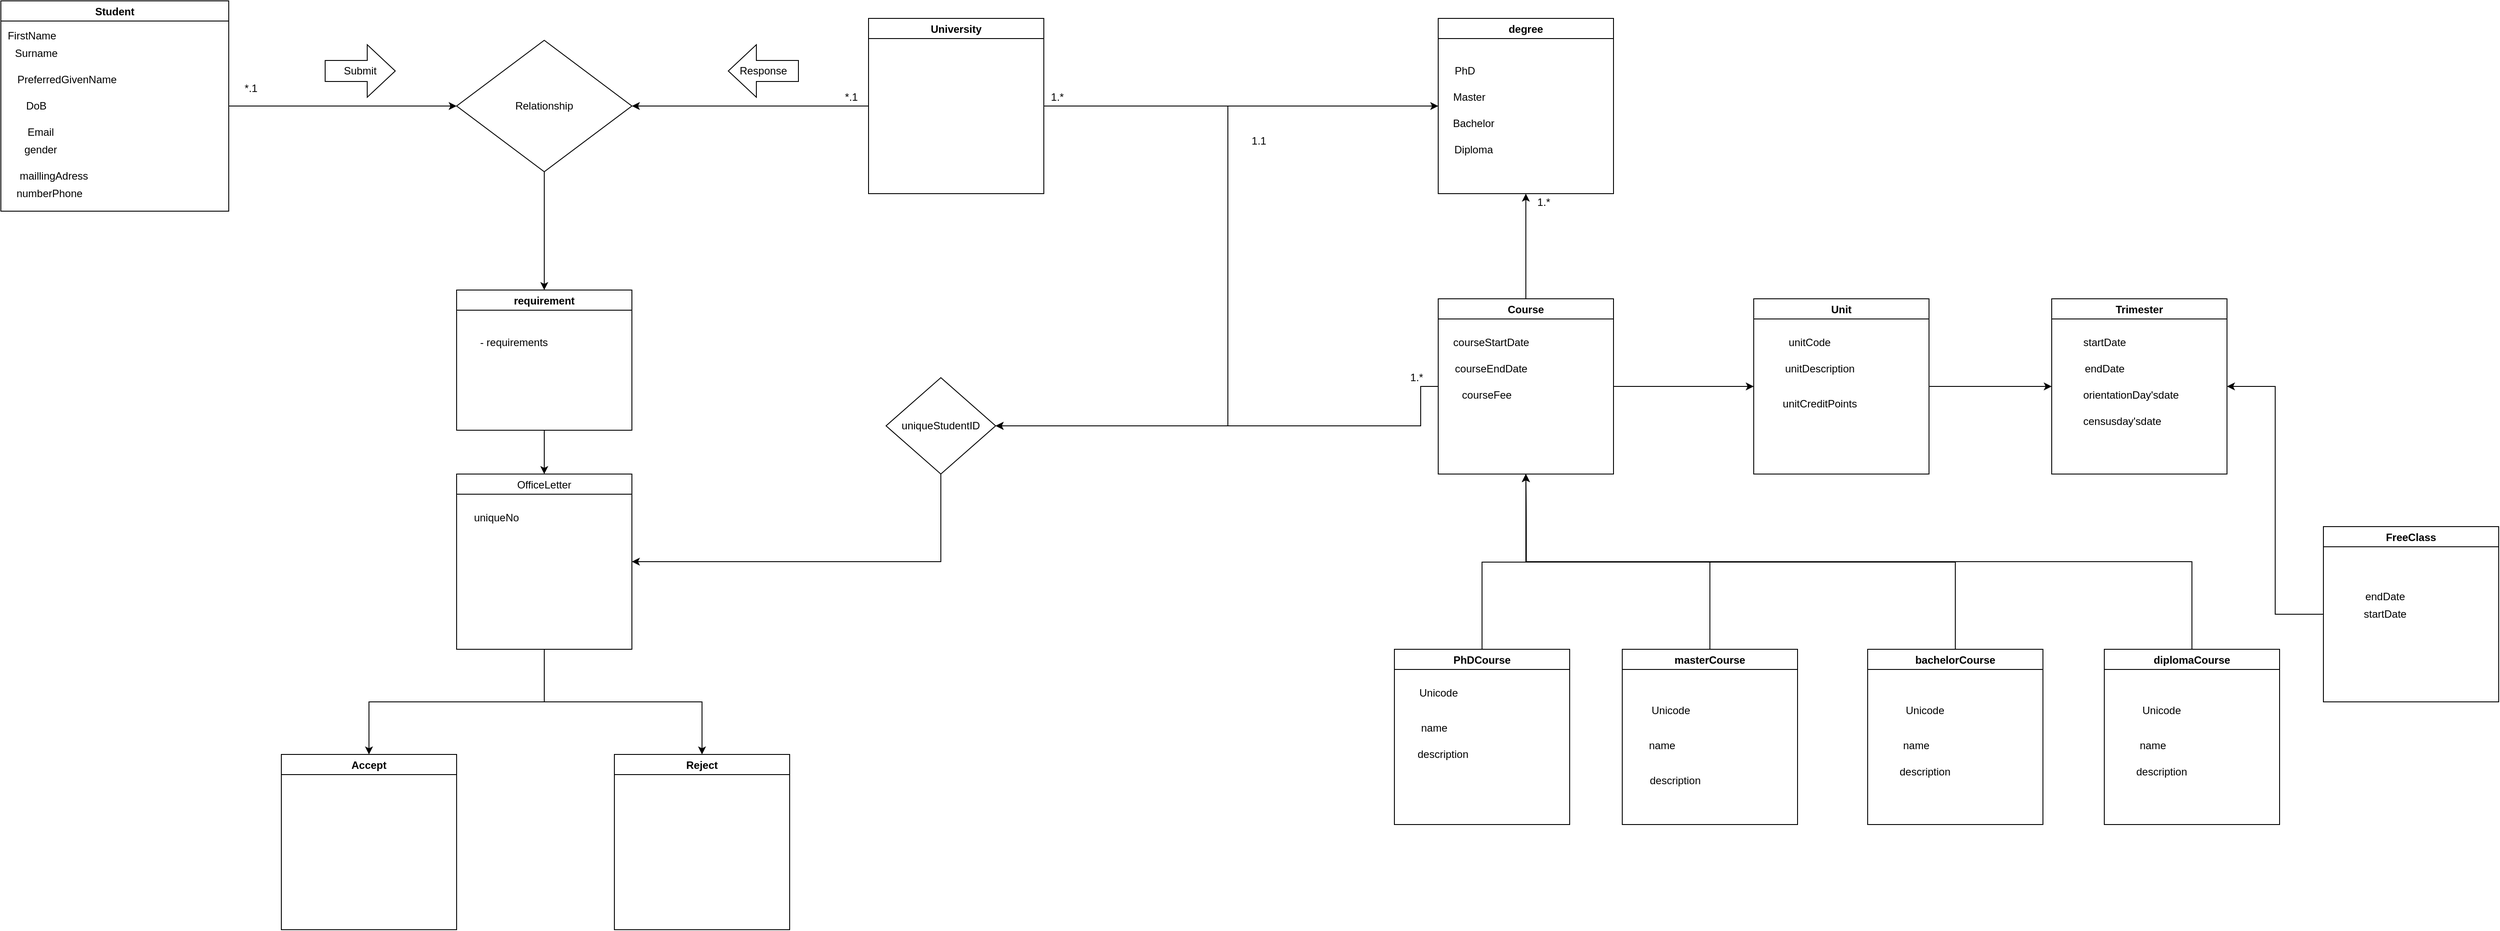 <mxfile version="17.4.0" type="github">
  <diagram id="CFCI64DsFvEYkzeo85w2" name="Page-1">
    <mxGraphModel dx="6278" dy="4178" grid="1" gridSize="10" guides="1" tooltips="1" connect="1" arrows="1" fold="1" page="1" pageScale="1" pageWidth="4681" pageHeight="3300" math="0" shadow="0">
      <root>
        <mxCell id="0" />
        <mxCell id="1" parent="0" />
        <mxCell id="yr03mUkh0l-cAhAUMMdQ-56" style="edgeStyle=orthogonalEdgeStyle;rounded=0;orthogonalLoop=1;jettySize=auto;html=1;entryX=0;entryY=0.5;entryDx=0;entryDy=0;" edge="1" parent="1" source="yr03mUkh0l-cAhAUMMdQ-1" target="yr03mUkh0l-cAhAUMMdQ-5">
          <mxGeometry relative="1" as="geometry" />
        </mxCell>
        <mxCell id="yr03mUkh0l-cAhAUMMdQ-74" style="edgeStyle=orthogonalEdgeStyle;rounded=0;orthogonalLoop=1;jettySize=auto;html=1;exitX=0;exitY=0.5;exitDx=0;exitDy=0;" edge="1" parent="1" source="yr03mUkh0l-cAhAUMMdQ-1">
          <mxGeometry relative="1" as="geometry">
            <mxPoint x="180" y="60" as="targetPoint" />
          </mxGeometry>
        </mxCell>
        <mxCell id="yr03mUkh0l-cAhAUMMdQ-1" value="University" style="swimlane;startSize=23;" vertex="1" parent="1">
          <mxGeometry x="450" y="-40" width="200" height="200" as="geometry" />
        </mxCell>
        <mxCell id="yr03mUkh0l-cAhAUMMdQ-121" style="edgeStyle=orthogonalEdgeStyle;rounded=0;orthogonalLoop=1;jettySize=auto;html=1;exitX=0;exitY=0.5;exitDx=0;exitDy=0;entryX=1;entryY=0.5;entryDx=0;entryDy=0;" edge="1" parent="1" source="yr03mUkh0l-cAhAUMMdQ-5" target="yr03mUkh0l-cAhAUMMdQ-120">
          <mxGeometry relative="1" as="geometry">
            <Array as="points">
              <mxPoint x="860" y="60" />
              <mxPoint x="860" y="425" />
            </Array>
          </mxGeometry>
        </mxCell>
        <mxCell id="yr03mUkh0l-cAhAUMMdQ-5" value="degree" style="swimlane;" vertex="1" parent="1">
          <mxGeometry x="1100" y="-40" width="200" height="200" as="geometry" />
        </mxCell>
        <mxCell id="yr03mUkh0l-cAhAUMMdQ-18" value="PhD" style="text;html=1;align=center;verticalAlign=middle;resizable=0;points=[];autosize=1;strokeColor=none;fillColor=none;" vertex="1" parent="yr03mUkh0l-cAhAUMMdQ-5">
          <mxGeometry x="10" y="50" width="40" height="20" as="geometry" />
        </mxCell>
        <mxCell id="yr03mUkh0l-cAhAUMMdQ-19" value="Master" style="text;html=1;align=center;verticalAlign=middle;resizable=0;points=[];autosize=1;strokeColor=none;fillColor=none;" vertex="1" parent="yr03mUkh0l-cAhAUMMdQ-5">
          <mxGeometry x="10" y="80" width="50" height="20" as="geometry" />
        </mxCell>
        <mxCell id="yr03mUkh0l-cAhAUMMdQ-20" value="Bachelor" style="text;html=1;align=center;verticalAlign=middle;resizable=0;points=[];autosize=1;strokeColor=none;fillColor=none;" vertex="1" parent="yr03mUkh0l-cAhAUMMdQ-5">
          <mxGeometry x="10" y="110" width="60" height="20" as="geometry" />
        </mxCell>
        <mxCell id="yr03mUkh0l-cAhAUMMdQ-22" value="Diploma" style="text;html=1;align=center;verticalAlign=middle;resizable=0;points=[];autosize=1;strokeColor=none;fillColor=none;" vertex="1" parent="yr03mUkh0l-cAhAUMMdQ-5">
          <mxGeometry x="10" y="140" width="60" height="20" as="geometry" />
        </mxCell>
        <mxCell id="yr03mUkh0l-cAhAUMMdQ-112" style="edgeStyle=orthogonalEdgeStyle;rounded=0;orthogonalLoop=1;jettySize=auto;html=1;exitX=0.5;exitY=0;exitDx=0;exitDy=0;" edge="1" parent="1" source="yr03mUkh0l-cAhAUMMdQ-26">
          <mxGeometry relative="1" as="geometry">
            <mxPoint x="1200" y="480" as="targetPoint" />
          </mxGeometry>
        </mxCell>
        <mxCell id="yr03mUkh0l-cAhAUMMdQ-26" value="masterCourse" style="swimlane;" vertex="1" parent="1">
          <mxGeometry x="1310" y="680" width="200" height="200" as="geometry" />
        </mxCell>
        <mxCell id="yr03mUkh0l-cAhAUMMdQ-38" value="name" style="text;html=1;align=center;verticalAlign=middle;resizable=0;points=[];autosize=1;strokeColor=none;fillColor=none;" vertex="1" parent="yr03mUkh0l-cAhAUMMdQ-26">
          <mxGeometry x="20" y="100" width="50" height="20" as="geometry" />
        </mxCell>
        <mxCell id="yr03mUkh0l-cAhAUMMdQ-39" value="Unicode" style="text;html=1;align=center;verticalAlign=middle;resizable=0;points=[];autosize=1;strokeColor=none;fillColor=none;" vertex="1" parent="yr03mUkh0l-cAhAUMMdQ-26">
          <mxGeometry x="25" y="60" width="60" height="20" as="geometry" />
        </mxCell>
        <mxCell id="yr03mUkh0l-cAhAUMMdQ-37" value="description" style="text;html=1;align=center;verticalAlign=middle;resizable=0;points=[];autosize=1;strokeColor=none;fillColor=none;" vertex="1" parent="yr03mUkh0l-cAhAUMMdQ-26">
          <mxGeometry x="25" y="140" width="70" height="20" as="geometry" />
        </mxCell>
        <mxCell id="yr03mUkh0l-cAhAUMMdQ-111" style="edgeStyle=orthogonalEdgeStyle;rounded=0;orthogonalLoop=1;jettySize=auto;html=1;" edge="1" parent="1" source="yr03mUkh0l-cAhAUMMdQ-27">
          <mxGeometry relative="1" as="geometry">
            <mxPoint x="1200" y="480" as="targetPoint" />
          </mxGeometry>
        </mxCell>
        <mxCell id="yr03mUkh0l-cAhAUMMdQ-27" value="PhDCourse" style="swimlane;" vertex="1" parent="1">
          <mxGeometry x="1050" y="680" width="200" height="200" as="geometry" />
        </mxCell>
        <mxCell id="yr03mUkh0l-cAhAUMMdQ-82" value="description" style="text;html=1;align=center;verticalAlign=middle;resizable=0;points=[];autosize=1;strokeColor=none;fillColor=none;" vertex="1" parent="yr03mUkh0l-cAhAUMMdQ-27">
          <mxGeometry x="20" y="110" width="70" height="20" as="geometry" />
        </mxCell>
        <mxCell id="yr03mUkh0l-cAhAUMMdQ-83" value="name" style="text;html=1;align=center;verticalAlign=middle;resizable=0;points=[];autosize=1;strokeColor=none;fillColor=none;" vertex="1" parent="yr03mUkh0l-cAhAUMMdQ-27">
          <mxGeometry x="20" y="80" width="50" height="20" as="geometry" />
        </mxCell>
        <mxCell id="yr03mUkh0l-cAhAUMMdQ-84" value="Unicode" style="text;html=1;align=center;verticalAlign=middle;resizable=0;points=[];autosize=1;strokeColor=none;fillColor=none;" vertex="1" parent="yr03mUkh0l-cAhAUMMdQ-27">
          <mxGeometry x="20" y="40" width="60" height="20" as="geometry" />
        </mxCell>
        <mxCell id="yr03mUkh0l-cAhAUMMdQ-113" style="edgeStyle=orthogonalEdgeStyle;rounded=0;orthogonalLoop=1;jettySize=auto;html=1;exitX=0.5;exitY=0;exitDx=0;exitDy=0;" edge="1" parent="1" source="yr03mUkh0l-cAhAUMMdQ-28">
          <mxGeometry relative="1" as="geometry">
            <mxPoint x="1200" y="480" as="targetPoint" />
          </mxGeometry>
        </mxCell>
        <mxCell id="yr03mUkh0l-cAhAUMMdQ-28" value="bachelorCourse" style="swimlane;" vertex="1" parent="1">
          <mxGeometry x="1590" y="680" width="200" height="200" as="geometry" />
        </mxCell>
        <mxCell id="yr03mUkh0l-cAhAUMMdQ-40" value="description" style="text;html=1;align=center;verticalAlign=middle;resizable=0;points=[];autosize=1;strokeColor=none;fillColor=none;" vertex="1" parent="yr03mUkh0l-cAhAUMMdQ-28">
          <mxGeometry x="30" y="130" width="70" height="20" as="geometry" />
        </mxCell>
        <mxCell id="yr03mUkh0l-cAhAUMMdQ-41" value="name" style="text;html=1;align=center;verticalAlign=middle;resizable=0;points=[];autosize=1;strokeColor=none;fillColor=none;" vertex="1" parent="yr03mUkh0l-cAhAUMMdQ-28">
          <mxGeometry x="30" y="100" width="50" height="20" as="geometry" />
        </mxCell>
        <mxCell id="yr03mUkh0l-cAhAUMMdQ-42" value="Unicode" style="text;html=1;align=center;verticalAlign=middle;resizable=0;points=[];autosize=1;strokeColor=none;fillColor=none;" vertex="1" parent="yr03mUkh0l-cAhAUMMdQ-28">
          <mxGeometry x="35" y="60" width="60" height="20" as="geometry" />
        </mxCell>
        <mxCell id="yr03mUkh0l-cAhAUMMdQ-132" style="edgeStyle=orthogonalEdgeStyle;rounded=0;orthogonalLoop=1;jettySize=auto;html=1;exitX=0.5;exitY=0;exitDx=0;exitDy=0;entryX=0.5;entryY=1;entryDx=0;entryDy=0;" edge="1" parent="1" source="yr03mUkh0l-cAhAUMMdQ-29" target="yr03mUkh0l-cAhAUMMdQ-97">
          <mxGeometry relative="1" as="geometry" />
        </mxCell>
        <mxCell id="yr03mUkh0l-cAhAUMMdQ-29" value="diplomaCourse" style="swimlane;" vertex="1" parent="1">
          <mxGeometry x="1860" y="680" width="200" height="200" as="geometry" />
        </mxCell>
        <mxCell id="yr03mUkh0l-cAhAUMMdQ-46" value="description" style="text;html=1;align=center;verticalAlign=middle;resizable=0;points=[];autosize=1;strokeColor=none;fillColor=none;" vertex="1" parent="yr03mUkh0l-cAhAUMMdQ-29">
          <mxGeometry x="30" y="130" width="70" height="20" as="geometry" />
        </mxCell>
        <mxCell id="yr03mUkh0l-cAhAUMMdQ-47" value="name" style="text;html=1;align=center;verticalAlign=middle;resizable=0;points=[];autosize=1;strokeColor=none;fillColor=none;" vertex="1" parent="yr03mUkh0l-cAhAUMMdQ-29">
          <mxGeometry x="30" y="100" width="50" height="20" as="geometry" />
        </mxCell>
        <mxCell id="yr03mUkh0l-cAhAUMMdQ-48" value="Unicode" style="text;html=1;align=center;verticalAlign=middle;resizable=0;points=[];autosize=1;strokeColor=none;fillColor=none;" vertex="1" parent="yr03mUkh0l-cAhAUMMdQ-29">
          <mxGeometry x="35" y="60" width="60" height="20" as="geometry" />
        </mxCell>
        <mxCell id="yr03mUkh0l-cAhAUMMdQ-73" style="edgeStyle=orthogonalEdgeStyle;rounded=0;orthogonalLoop=1;jettySize=auto;html=1;exitX=1;exitY=0.5;exitDx=0;exitDy=0;entryX=0;entryY=0.5;entryDx=0;entryDy=0;" edge="1" parent="1" source="yr03mUkh0l-cAhAUMMdQ-54">
          <mxGeometry relative="1" as="geometry">
            <mxPoint x="-20" y="60" as="targetPoint" />
          </mxGeometry>
        </mxCell>
        <mxCell id="yr03mUkh0l-cAhAUMMdQ-54" value="Student" style="swimlane;" vertex="1" parent="1">
          <mxGeometry x="-540" y="-60" width="260" height="240" as="geometry" />
        </mxCell>
        <mxCell id="yr03mUkh0l-cAhAUMMdQ-58" value="FirstName" style="text;html=1;align=center;verticalAlign=middle;resizable=0;points=[];autosize=1;strokeColor=none;fillColor=none;" vertex="1" parent="yr03mUkh0l-cAhAUMMdQ-54">
          <mxGeometry y="30" width="70" height="20" as="geometry" />
        </mxCell>
        <mxCell id="yr03mUkh0l-cAhAUMMdQ-59" value="Surname" style="text;html=1;align=center;verticalAlign=middle;resizable=0;points=[];autosize=1;strokeColor=none;fillColor=none;" vertex="1" parent="yr03mUkh0l-cAhAUMMdQ-54">
          <mxGeometry x="10" y="50" width="60" height="20" as="geometry" />
        </mxCell>
        <mxCell id="yr03mUkh0l-cAhAUMMdQ-60" value="PreferredGivenName" style="text;html=1;align=center;verticalAlign=middle;resizable=0;points=[];autosize=1;strokeColor=none;fillColor=none;" vertex="1" parent="yr03mUkh0l-cAhAUMMdQ-54">
          <mxGeometry x="10" y="80" width="130" height="20" as="geometry" />
        </mxCell>
        <mxCell id="yr03mUkh0l-cAhAUMMdQ-61" value="DoB" style="text;html=1;align=center;verticalAlign=middle;resizable=0;points=[];autosize=1;strokeColor=none;fillColor=none;" vertex="1" parent="yr03mUkh0l-cAhAUMMdQ-54">
          <mxGeometry x="20" y="110" width="40" height="20" as="geometry" />
        </mxCell>
        <mxCell id="yr03mUkh0l-cAhAUMMdQ-62" value="Email" style="text;html=1;align=center;verticalAlign=middle;resizable=0;points=[];autosize=1;strokeColor=none;fillColor=none;" vertex="1" parent="yr03mUkh0l-cAhAUMMdQ-54">
          <mxGeometry x="20" y="140" width="50" height="20" as="geometry" />
        </mxCell>
        <mxCell id="yr03mUkh0l-cAhAUMMdQ-63" value="gender" style="text;html=1;align=center;verticalAlign=middle;resizable=0;points=[];autosize=1;strokeColor=none;fillColor=none;" vertex="1" parent="yr03mUkh0l-cAhAUMMdQ-54">
          <mxGeometry x="20" y="160" width="50" height="20" as="geometry" />
        </mxCell>
        <mxCell id="yr03mUkh0l-cAhAUMMdQ-64" value="maillingAdress" style="text;html=1;align=center;verticalAlign=middle;resizable=0;points=[];autosize=1;strokeColor=none;fillColor=none;" vertex="1" parent="yr03mUkh0l-cAhAUMMdQ-54">
          <mxGeometry x="15" y="190" width="90" height="20" as="geometry" />
        </mxCell>
        <mxCell id="yr03mUkh0l-cAhAUMMdQ-67" value="numberPhone" style="text;html=1;align=center;verticalAlign=middle;resizable=0;points=[];autosize=1;strokeColor=none;fillColor=none;" vertex="1" parent="yr03mUkh0l-cAhAUMMdQ-54">
          <mxGeometry x="10" y="210" width="90" height="20" as="geometry" />
        </mxCell>
        <mxCell id="yr03mUkh0l-cAhAUMMdQ-80" style="edgeStyle=orthogonalEdgeStyle;rounded=0;orthogonalLoop=1;jettySize=auto;html=1;exitX=0.5;exitY=1;exitDx=0;exitDy=0;entryX=0.5;entryY=0;entryDx=0;entryDy=0;" edge="1" parent="1" source="yr03mUkh0l-cAhAUMMdQ-79">
          <mxGeometry relative="1" as="geometry">
            <mxPoint x="80" y="270" as="targetPoint" />
          </mxGeometry>
        </mxCell>
        <mxCell id="yr03mUkh0l-cAhAUMMdQ-79" value="Relationship" style="rhombus;whiteSpace=wrap;html=1;" vertex="1" parent="1">
          <mxGeometry x="-20" y="-15" width="200" height="150" as="geometry" />
        </mxCell>
        <mxCell id="yr03mUkh0l-cAhAUMMdQ-103" style="edgeStyle=orthogonalEdgeStyle;rounded=0;orthogonalLoop=1;jettySize=auto;html=1;exitX=0.5;exitY=1;exitDx=0;exitDy=0;entryX=0.5;entryY=0;entryDx=0;entryDy=0;" edge="1" parent="1" source="yr03mUkh0l-cAhAUMMdQ-89" target="yr03mUkh0l-cAhAUMMdQ-92">
          <mxGeometry relative="1" as="geometry" />
        </mxCell>
        <mxCell id="yr03mUkh0l-cAhAUMMdQ-89" value="requirement" style="swimlane;" vertex="1" parent="1">
          <mxGeometry x="-20" y="270" width="200" height="160" as="geometry" />
        </mxCell>
        <mxCell id="yr03mUkh0l-cAhAUMMdQ-91" value="- requirements" style="text;html=1;align=center;verticalAlign=middle;resizable=0;points=[];autosize=1;strokeColor=none;fillColor=none;" vertex="1" parent="yr03mUkh0l-cAhAUMMdQ-89">
          <mxGeometry x="20" y="50" width="90" height="20" as="geometry" />
        </mxCell>
        <mxCell id="yr03mUkh0l-cAhAUMMdQ-128" style="edgeStyle=orthogonalEdgeStyle;rounded=0;orthogonalLoop=1;jettySize=auto;html=1;exitX=0.5;exitY=1;exitDx=0;exitDy=0;" edge="1" parent="1" source="yr03mUkh0l-cAhAUMMdQ-92" target="yr03mUkh0l-cAhAUMMdQ-129">
          <mxGeometry relative="1" as="geometry">
            <mxPoint x="-120" y="770" as="targetPoint" />
          </mxGeometry>
        </mxCell>
        <mxCell id="yr03mUkh0l-cAhAUMMdQ-131" style="edgeStyle=orthogonalEdgeStyle;rounded=0;orthogonalLoop=1;jettySize=auto;html=1;entryX=0.5;entryY=0;entryDx=0;entryDy=0;" edge="1" parent="1" source="yr03mUkh0l-cAhAUMMdQ-92" target="yr03mUkh0l-cAhAUMMdQ-130">
          <mxGeometry relative="1" as="geometry" />
        </mxCell>
        <mxCell id="yr03mUkh0l-cAhAUMMdQ-92" value="OfficeLetter" style="swimlane;fontStyle=0" vertex="1" parent="1">
          <mxGeometry x="-20" y="480" width="200" height="200" as="geometry" />
        </mxCell>
        <mxCell id="yr03mUkh0l-cAhAUMMdQ-93" value="uniqueNo" style="text;html=1;align=center;verticalAlign=middle;resizable=0;points=[];autosize=1;strokeColor=none;fillColor=none;" vertex="1" parent="yr03mUkh0l-cAhAUMMdQ-92">
          <mxGeometry x="10" y="40" width="70" height="20" as="geometry" />
        </mxCell>
        <mxCell id="yr03mUkh0l-cAhAUMMdQ-104" style="edgeStyle=orthogonalEdgeStyle;rounded=0;orthogonalLoop=1;jettySize=auto;html=1;entryX=0.5;entryY=1;entryDx=0;entryDy=0;" edge="1" parent="1" source="yr03mUkh0l-cAhAUMMdQ-97" target="yr03mUkh0l-cAhAUMMdQ-5">
          <mxGeometry relative="1" as="geometry" />
        </mxCell>
        <mxCell id="yr03mUkh0l-cAhAUMMdQ-122" style="edgeStyle=orthogonalEdgeStyle;rounded=0;orthogonalLoop=1;jettySize=auto;html=1;entryX=1;entryY=0.5;entryDx=0;entryDy=0;" edge="1" parent="1" source="yr03mUkh0l-cAhAUMMdQ-97" target="yr03mUkh0l-cAhAUMMdQ-120">
          <mxGeometry relative="1" as="geometry">
            <Array as="points">
              <mxPoint x="1080" y="380" />
              <mxPoint x="1080" y="425" />
            </Array>
          </mxGeometry>
        </mxCell>
        <mxCell id="yr03mUkh0l-cAhAUMMdQ-140" style="edgeStyle=orthogonalEdgeStyle;rounded=0;orthogonalLoop=1;jettySize=auto;html=1;exitX=1;exitY=0.5;exitDx=0;exitDy=0;entryX=0;entryY=0.5;entryDx=0;entryDy=0;" edge="1" parent="1" source="yr03mUkh0l-cAhAUMMdQ-97" target="yr03mUkh0l-cAhAUMMdQ-134">
          <mxGeometry relative="1" as="geometry" />
        </mxCell>
        <mxCell id="yr03mUkh0l-cAhAUMMdQ-97" value="Course" style="swimlane;" vertex="1" parent="1">
          <mxGeometry x="1100" y="280" width="200" height="200" as="geometry" />
        </mxCell>
        <mxCell id="yr03mUkh0l-cAhAUMMdQ-118" value="courseStartDate" style="text;html=1;align=center;verticalAlign=middle;resizable=0;points=[];autosize=1;strokeColor=none;fillColor=none;" vertex="1" parent="yr03mUkh0l-cAhAUMMdQ-97">
          <mxGeometry x="10" y="40" width="100" height="20" as="geometry" />
        </mxCell>
        <mxCell id="yr03mUkh0l-cAhAUMMdQ-119" value="courseEndDate" style="text;html=1;align=center;verticalAlign=middle;resizable=0;points=[];autosize=1;strokeColor=none;fillColor=none;" vertex="1" parent="yr03mUkh0l-cAhAUMMdQ-97">
          <mxGeometry x="10" y="70" width="100" height="20" as="geometry" />
        </mxCell>
        <mxCell id="yr03mUkh0l-cAhAUMMdQ-126" value="courseFee" style="text;html=1;align=center;verticalAlign=middle;resizable=0;points=[];autosize=1;strokeColor=none;fillColor=none;" vertex="1" parent="yr03mUkh0l-cAhAUMMdQ-97">
          <mxGeometry x="20" y="100" width="70" height="20" as="geometry" />
        </mxCell>
        <mxCell id="yr03mUkh0l-cAhAUMMdQ-107" value="*.1" style="text;html=1;align=center;verticalAlign=middle;resizable=0;points=[];autosize=1;strokeColor=none;fillColor=none;" vertex="1" parent="1">
          <mxGeometry x="-270" y="30" width="30" height="20" as="geometry" />
        </mxCell>
        <mxCell id="yr03mUkh0l-cAhAUMMdQ-108" value="*.1" style="text;html=1;align=center;verticalAlign=middle;resizable=0;points=[];autosize=1;strokeColor=none;fillColor=none;" vertex="1" parent="1">
          <mxGeometry x="415" y="40" width="30" height="20" as="geometry" />
        </mxCell>
        <mxCell id="yr03mUkh0l-cAhAUMMdQ-109" value="1.*" style="text;html=1;align=center;verticalAlign=middle;resizable=0;points=[];autosize=1;strokeColor=none;fillColor=none;" vertex="1" parent="1">
          <mxGeometry x="650" y="40" width="30" height="20" as="geometry" />
        </mxCell>
        <mxCell id="yr03mUkh0l-cAhAUMMdQ-110" value="1.*" style="text;html=1;align=center;verticalAlign=middle;resizable=0;points=[];autosize=1;strokeColor=none;fillColor=none;" vertex="1" parent="1">
          <mxGeometry x="1205" y="160" width="30" height="20" as="geometry" />
        </mxCell>
        <mxCell id="yr03mUkh0l-cAhAUMMdQ-116" value="1.*" style="text;html=1;align=center;verticalAlign=middle;resizable=0;points=[];autosize=1;strokeColor=none;fillColor=none;" vertex="1" parent="1">
          <mxGeometry x="1060" y="360" width="30" height="20" as="geometry" />
        </mxCell>
        <mxCell id="yr03mUkh0l-cAhAUMMdQ-117" value="1.1" style="text;html=1;align=center;verticalAlign=middle;resizable=0;points=[];autosize=1;strokeColor=none;fillColor=none;" vertex="1" parent="1">
          <mxGeometry x="880" y="90" width="30" height="20" as="geometry" />
        </mxCell>
        <mxCell id="yr03mUkh0l-cAhAUMMdQ-124" style="edgeStyle=orthogonalEdgeStyle;rounded=0;orthogonalLoop=1;jettySize=auto;html=1;exitX=0.5;exitY=1;exitDx=0;exitDy=0;entryX=1;entryY=0.5;entryDx=0;entryDy=0;" edge="1" parent="1" source="yr03mUkh0l-cAhAUMMdQ-120" target="yr03mUkh0l-cAhAUMMdQ-92">
          <mxGeometry relative="1" as="geometry" />
        </mxCell>
        <mxCell id="yr03mUkh0l-cAhAUMMdQ-120" value="uniqueStudentID" style="rhombus;whiteSpace=wrap;html=1;" vertex="1" parent="1">
          <mxGeometry x="470" y="370" width="125" height="110" as="geometry" />
        </mxCell>
        <mxCell id="yr03mUkh0l-cAhAUMMdQ-129" value="Accept" style="swimlane;" vertex="1" parent="1">
          <mxGeometry x="-220" y="800" width="200" height="200" as="geometry" />
        </mxCell>
        <mxCell id="yr03mUkh0l-cAhAUMMdQ-130" value="Reject" style="swimlane;" vertex="1" parent="1">
          <mxGeometry x="160" y="800" width="200" height="200" as="geometry" />
        </mxCell>
        <mxCell id="yr03mUkh0l-cAhAUMMdQ-154" style="edgeStyle=orthogonalEdgeStyle;rounded=0;orthogonalLoop=1;jettySize=auto;html=1;exitX=1;exitY=0.5;exitDx=0;exitDy=0;entryX=0;entryY=0.5;entryDx=0;entryDy=0;" edge="1" parent="1" source="yr03mUkh0l-cAhAUMMdQ-134" target="yr03mUkh0l-cAhAUMMdQ-141">
          <mxGeometry relative="1" as="geometry" />
        </mxCell>
        <mxCell id="yr03mUkh0l-cAhAUMMdQ-134" value="Unit" style="swimlane;" vertex="1" parent="1">
          <mxGeometry x="1460" y="280" width="200" height="200" as="geometry" />
        </mxCell>
        <mxCell id="yr03mUkh0l-cAhAUMMdQ-135" value="unitCode&lt;span style=&quot;white-space: pre&quot;&gt;	&lt;/span&gt;" style="text;html=1;align=center;verticalAlign=middle;resizable=0;points=[];autosize=1;strokeColor=none;fillColor=none;" vertex="1" parent="yr03mUkh0l-cAhAUMMdQ-134">
          <mxGeometry x="30" y="40" width="70" height="20" as="geometry" />
        </mxCell>
        <mxCell id="yr03mUkh0l-cAhAUMMdQ-136" value="unitDescription" style="text;html=1;align=center;verticalAlign=middle;resizable=0;points=[];autosize=1;strokeColor=none;fillColor=none;" vertex="1" parent="yr03mUkh0l-cAhAUMMdQ-134">
          <mxGeometry x="30" y="70" width="90" height="20" as="geometry" />
        </mxCell>
        <mxCell id="yr03mUkh0l-cAhAUMMdQ-137" value="unitCreditPoints" style="text;html=1;align=center;verticalAlign=middle;resizable=0;points=[];autosize=1;strokeColor=none;fillColor=none;" vertex="1" parent="yr03mUkh0l-cAhAUMMdQ-134">
          <mxGeometry x="25" y="110" width="100" height="20" as="geometry" />
        </mxCell>
        <mxCell id="yr03mUkh0l-cAhAUMMdQ-141" value="Trimester" style="swimlane;" vertex="1" parent="1">
          <mxGeometry x="1800" y="280" width="200" height="200" as="geometry" />
        </mxCell>
        <mxCell id="yr03mUkh0l-cAhAUMMdQ-142" value="startDate" style="text;html=1;align=center;verticalAlign=middle;resizable=0;points=[];autosize=1;strokeColor=none;fillColor=none;" vertex="1" parent="yr03mUkh0l-cAhAUMMdQ-141">
          <mxGeometry x="30" y="40" width="60" height="20" as="geometry" />
        </mxCell>
        <mxCell id="yr03mUkh0l-cAhAUMMdQ-143" value="endDate" style="text;html=1;align=center;verticalAlign=middle;resizable=0;points=[];autosize=1;strokeColor=none;fillColor=none;" vertex="1" parent="yr03mUkh0l-cAhAUMMdQ-141">
          <mxGeometry x="30" y="70" width="60" height="20" as="geometry" />
        </mxCell>
        <mxCell id="yr03mUkh0l-cAhAUMMdQ-144" value="orientationDay&#39;sdate" style="text;html=1;align=center;verticalAlign=middle;resizable=0;points=[];autosize=1;strokeColor=none;fillColor=none;" vertex="1" parent="yr03mUkh0l-cAhAUMMdQ-141">
          <mxGeometry x="30" y="100" width="120" height="20" as="geometry" />
        </mxCell>
        <mxCell id="yr03mUkh0l-cAhAUMMdQ-145" value="censusday&#39;sdate" style="text;html=1;align=center;verticalAlign=middle;resizable=0;points=[];autosize=1;strokeColor=none;fillColor=none;" vertex="1" parent="yr03mUkh0l-cAhAUMMdQ-141">
          <mxGeometry x="30" y="130" width="100" height="20" as="geometry" />
        </mxCell>
        <mxCell id="yr03mUkh0l-cAhAUMMdQ-153" style="edgeStyle=orthogonalEdgeStyle;rounded=0;orthogonalLoop=1;jettySize=auto;html=1;exitX=0;exitY=0.5;exitDx=0;exitDy=0;entryX=1;entryY=0.5;entryDx=0;entryDy=0;" edge="1" parent="1" source="yr03mUkh0l-cAhAUMMdQ-146" target="yr03mUkh0l-cAhAUMMdQ-141">
          <mxGeometry relative="1" as="geometry" />
        </mxCell>
        <mxCell id="yr03mUkh0l-cAhAUMMdQ-146" value="FreeClass" style="swimlane;" vertex="1" parent="1">
          <mxGeometry x="2110" y="540" width="200" height="200" as="geometry" />
        </mxCell>
        <mxCell id="yr03mUkh0l-cAhAUMMdQ-148" value="endDate" style="text;html=1;align=center;verticalAlign=middle;resizable=0;points=[];autosize=1;strokeColor=none;fillColor=none;" vertex="1" parent="yr03mUkh0l-cAhAUMMdQ-146">
          <mxGeometry x="40" y="70" width="60" height="20" as="geometry" />
        </mxCell>
        <mxCell id="yr03mUkh0l-cAhAUMMdQ-147" value="startDate" style="text;html=1;align=center;verticalAlign=middle;resizable=0;points=[];autosize=1;strokeColor=none;fillColor=none;" vertex="1" parent="yr03mUkh0l-cAhAUMMdQ-146">
          <mxGeometry x="40" y="90" width="60" height="20" as="geometry" />
        </mxCell>
        <mxCell id="yr03mUkh0l-cAhAUMMdQ-149" value="Submit" style="shape=singleArrow;whiteSpace=wrap;html=1;arrowWidth=0.4;arrowSize=0.4;" vertex="1" parent="1">
          <mxGeometry x="-170" y="-10" width="80" height="60" as="geometry" />
        </mxCell>
        <mxCell id="yr03mUkh0l-cAhAUMMdQ-150" value="Response" style="shape=singleArrow;whiteSpace=wrap;html=1;arrowWidth=0.4;arrowSize=0.4;direction=west;" vertex="1" parent="1">
          <mxGeometry x="290" y="-10" width="80" height="60" as="geometry" />
        </mxCell>
      </root>
    </mxGraphModel>
  </diagram>
</mxfile>
